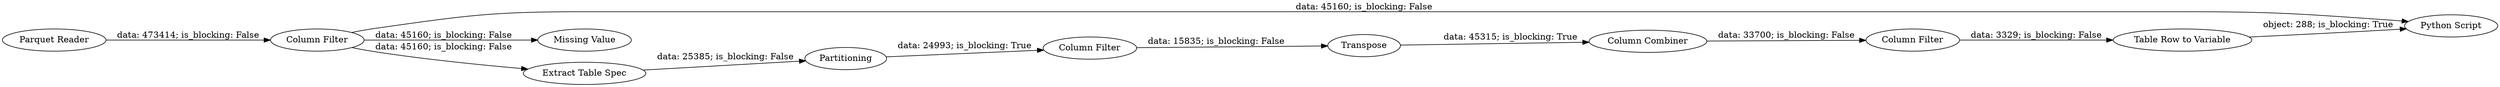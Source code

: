digraph {
	"4157762695505800173_4" [label="Column Filter"]
	"4157762695505800173_1882" [label="Column Combiner"]
	"4157762695505800173_1887" [label="Python Script"]
	"4157762695505800173_1883" [label="Column Filter"]
	"4157762695505800173_1888" [label="Column Filter"]
	"4157762695505800173_1881" [label=Transpose]
	"4157762695505800173_3" [label=Partitioning]
	"4157762695505800173_1889" [label="Missing Value"]
	"4157762695505800173_1" [label="Parquet Reader"]
	"4157762695505800173_1885" [label="Table Row to Variable"]
	"4157762695505800173_2" [label="Extract Table Spec"]
	"4157762695505800173_4" -> "4157762695505800173_1881" [label="data: 15835; is_blocking: False"]
	"4157762695505800173_1883" -> "4157762695505800173_1885" [label="data: 3329; is_blocking: False"]
	"4157762695505800173_1881" -> "4157762695505800173_1882" [label="data: 45315; is_blocking: True"]
	"4157762695505800173_2" -> "4157762695505800173_3" [label="data: 25385; is_blocking: False"]
	"4157762695505800173_1" -> "4157762695505800173_1888" [label="data: 473414; is_blocking: False"]
	"4157762695505800173_1882" -> "4157762695505800173_1883" [label="data: 33700; is_blocking: False"]
	"4157762695505800173_3" -> "4157762695505800173_4" [label="data: 24993; is_blocking: True"]
	"4157762695505800173_1888" -> "4157762695505800173_1889" [label="data: 45160; is_blocking: False"]
	"4157762695505800173_1888" -> "4157762695505800173_2" [label="data: 45160; is_blocking: False"]
	"4157762695505800173_1888" -> "4157762695505800173_1887" [label="data: 45160; is_blocking: False"]
	"4157762695505800173_1885" -> "4157762695505800173_1887" [label="object: 288; is_blocking: True"]
	rankdir=LR
}
